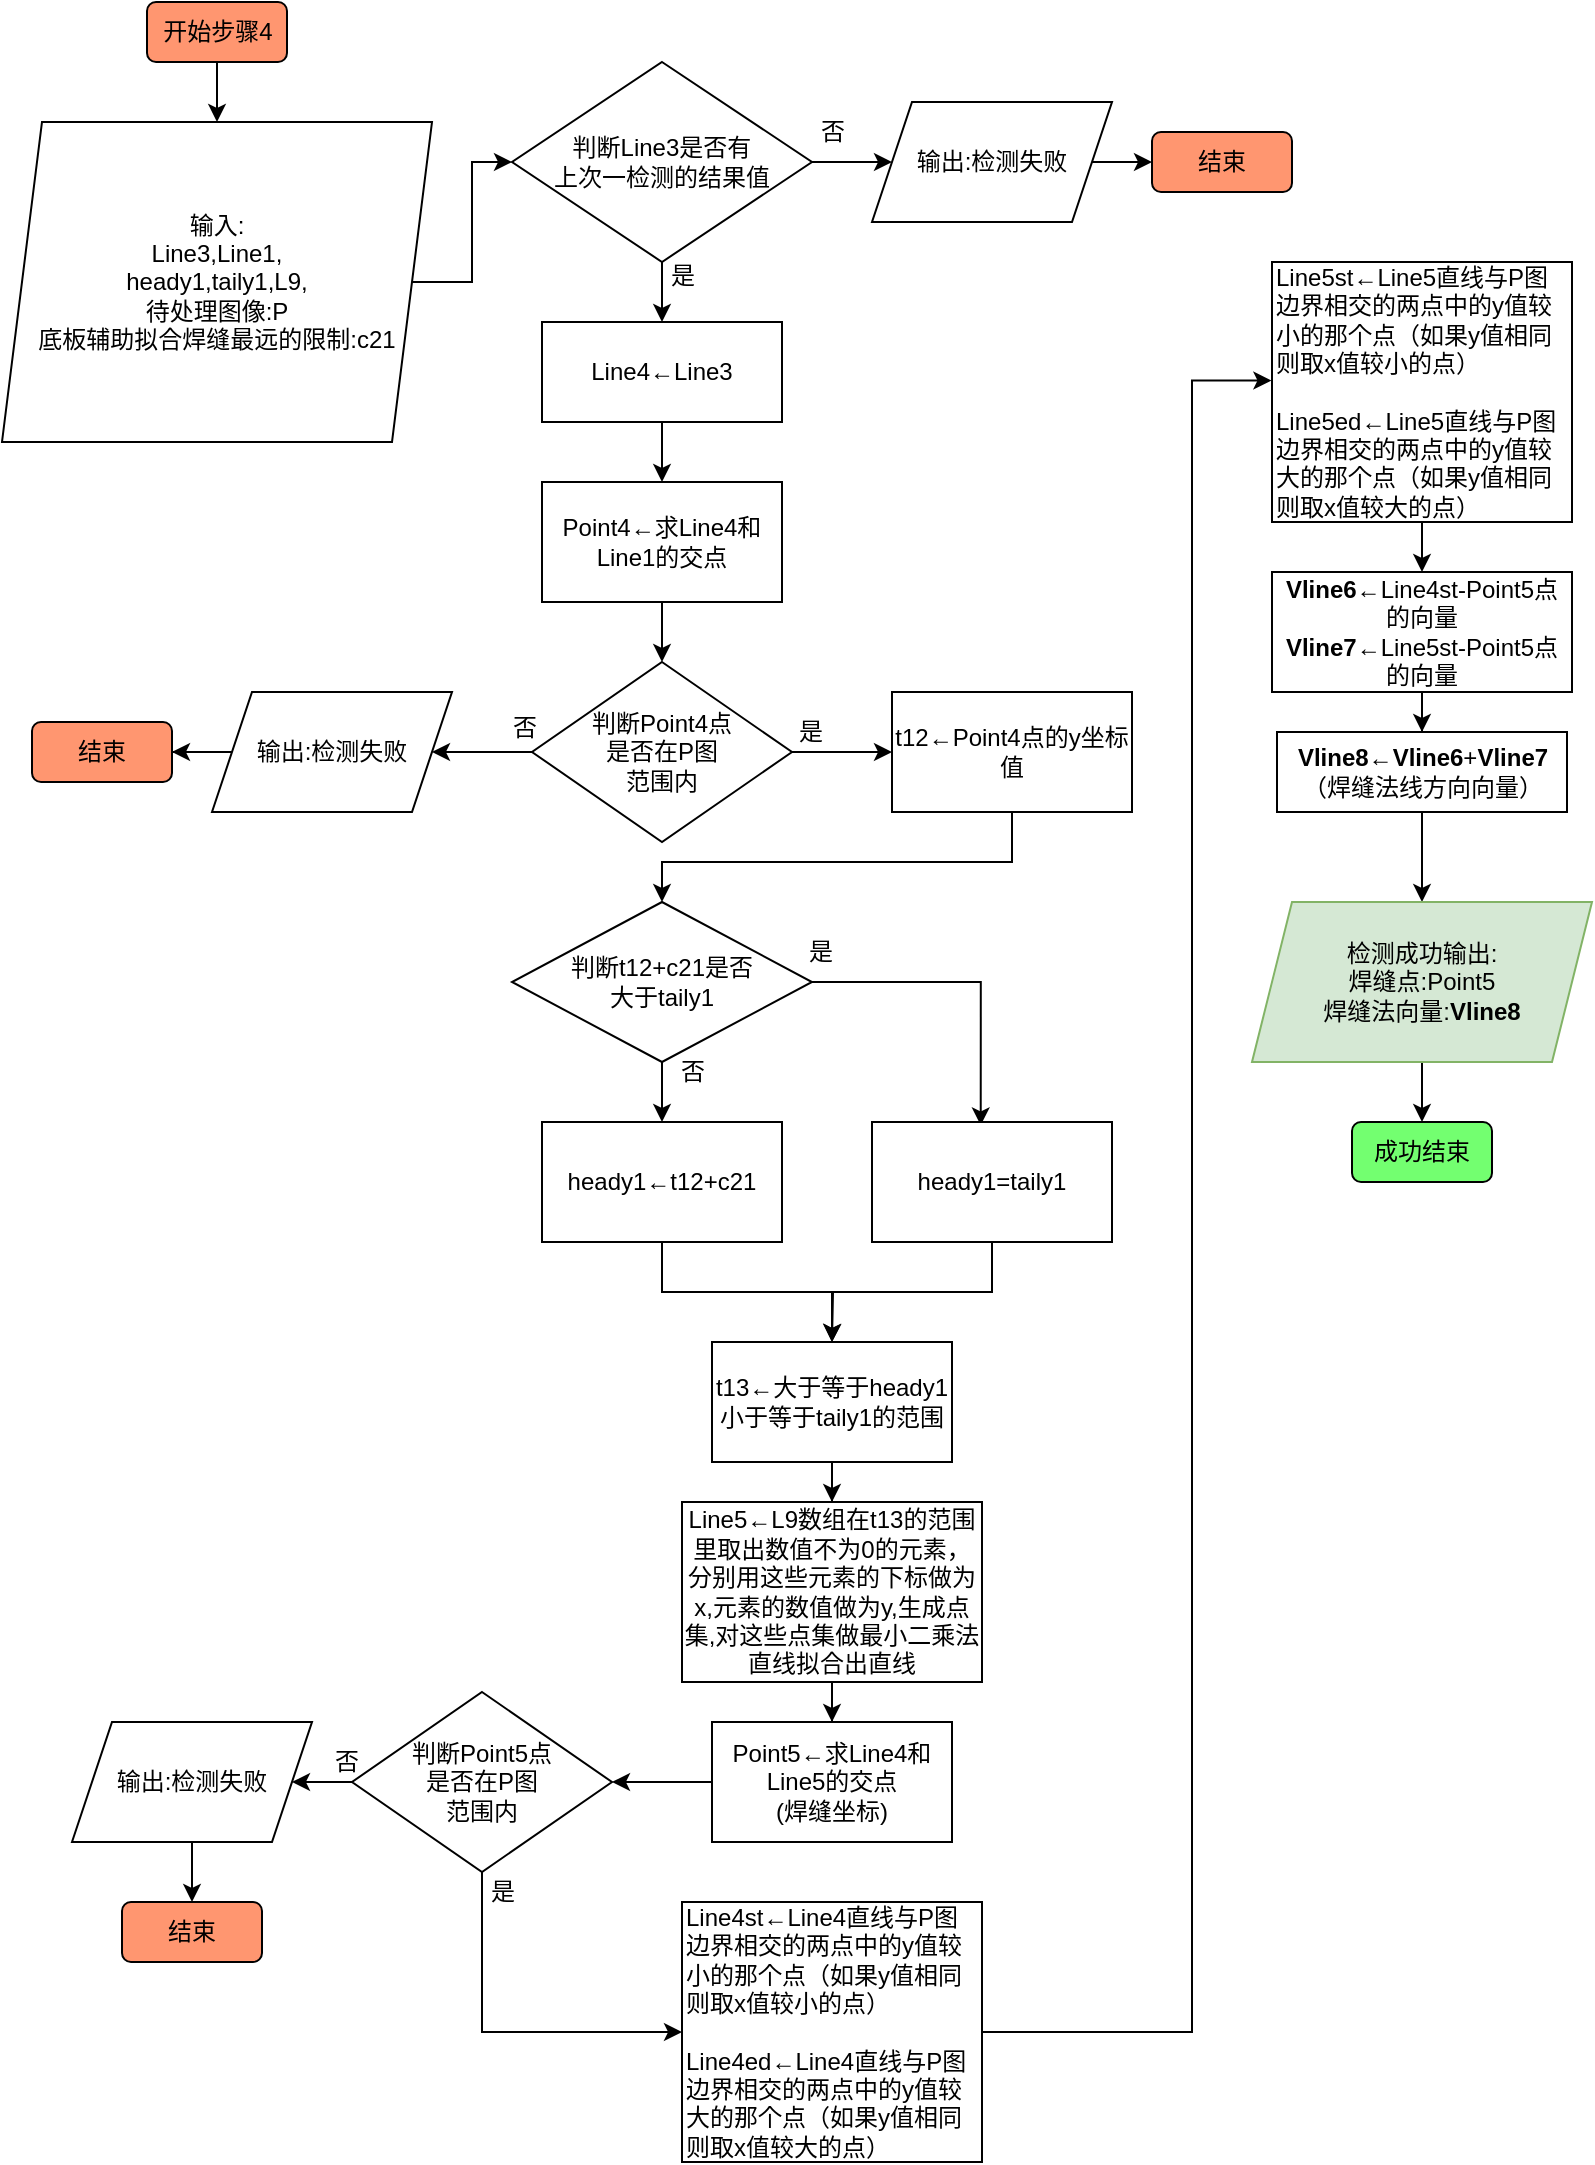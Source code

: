 <mxfile version="20.8.13" type="github">
  <diagram name="第 1 页" id="ky6sXhOoMXjFPSxuL51x">
    <mxGraphModel dx="875" dy="484" grid="1" gridSize="10" guides="1" tooltips="1" connect="1" arrows="1" fold="1" page="1" pageScale="1" pageWidth="827" pageHeight="1169" math="0" shadow="0">
      <root>
        <mxCell id="0" />
        <mxCell id="1" parent="0" />
        <mxCell id="N_SWokO5YmBbSC5TEUTF-3" value="" style="edgeStyle=orthogonalEdgeStyle;rounded=0;orthogonalLoop=1;jettySize=auto;html=1;" edge="1" parent="1" source="N_SWokO5YmBbSC5TEUTF-1" target="N_SWokO5YmBbSC5TEUTF-2">
          <mxGeometry relative="1" as="geometry" />
        </mxCell>
        <mxCell id="N_SWokO5YmBbSC5TEUTF-1" value="开始步骤4" style="rounded=1;whiteSpace=wrap;html=1;fillColor=#FF9670;" vertex="1" parent="1">
          <mxGeometry x="77.5" y="10" width="70" height="30" as="geometry" />
        </mxCell>
        <mxCell id="N_SWokO5YmBbSC5TEUTF-5" style="edgeStyle=orthogonalEdgeStyle;rounded=0;orthogonalLoop=1;jettySize=auto;html=1;entryX=0;entryY=0.5;entryDx=0;entryDy=0;" edge="1" parent="1" source="N_SWokO5YmBbSC5TEUTF-2" target="N_SWokO5YmBbSC5TEUTF-4">
          <mxGeometry relative="1" as="geometry" />
        </mxCell>
        <mxCell id="N_SWokO5YmBbSC5TEUTF-2" value="输入:&lt;br&gt;Line3,Line1,&lt;br&gt;heady1,taily1,L9,&lt;br&gt;待处理图像:P&lt;br&gt;底板辅助拟合焊缝最远的限制:c21" style="shape=parallelogram;perimeter=parallelogramPerimeter;whiteSpace=wrap;html=1;fixedSize=1;" vertex="1" parent="1">
          <mxGeometry x="5" y="70" width="215" height="160" as="geometry" />
        </mxCell>
        <mxCell id="N_SWokO5YmBbSC5TEUTF-7" value="" style="edgeStyle=orthogonalEdgeStyle;rounded=0;orthogonalLoop=1;jettySize=auto;html=1;" edge="1" parent="1" source="N_SWokO5YmBbSC5TEUTF-4" target="N_SWokO5YmBbSC5TEUTF-6">
          <mxGeometry relative="1" as="geometry" />
        </mxCell>
        <mxCell id="N_SWokO5YmBbSC5TEUTF-10" style="edgeStyle=orthogonalEdgeStyle;rounded=0;orthogonalLoop=1;jettySize=auto;html=1;exitX=1;exitY=0.5;exitDx=0;exitDy=0;" edge="1" parent="1" source="N_SWokO5YmBbSC5TEUTF-4" target="N_SWokO5YmBbSC5TEUTF-9">
          <mxGeometry relative="1" as="geometry" />
        </mxCell>
        <mxCell id="N_SWokO5YmBbSC5TEUTF-4" value="判断Line3是否有&lt;br&gt;上次一检测的结果值" style="rhombus;whiteSpace=wrap;html=1;" vertex="1" parent="1">
          <mxGeometry x="260" y="40" width="150" height="100" as="geometry" />
        </mxCell>
        <mxCell id="N_SWokO5YmBbSC5TEUTF-16" style="edgeStyle=orthogonalEdgeStyle;rounded=0;orthogonalLoop=1;jettySize=auto;html=1;exitX=0.5;exitY=1;exitDx=0;exitDy=0;entryX=0.5;entryY=0;entryDx=0;entryDy=0;" edge="1" parent="1" source="N_SWokO5YmBbSC5TEUTF-6" target="N_SWokO5YmBbSC5TEUTF-14">
          <mxGeometry relative="1" as="geometry" />
        </mxCell>
        <mxCell id="N_SWokO5YmBbSC5TEUTF-6" value="Line4←Line3" style="rounded=0;whiteSpace=wrap;html=1;" vertex="1" parent="1">
          <mxGeometry x="275" y="170" width="120" height="50" as="geometry" />
        </mxCell>
        <mxCell id="N_SWokO5YmBbSC5TEUTF-8" value="是" style="text;html=1;align=center;verticalAlign=middle;resizable=0;points=[];autosize=1;strokeColor=none;fillColor=none;" vertex="1" parent="1">
          <mxGeometry x="325" y="132" width="40" height="30" as="geometry" />
        </mxCell>
        <mxCell id="N_SWokO5YmBbSC5TEUTF-13" style="edgeStyle=orthogonalEdgeStyle;rounded=0;orthogonalLoop=1;jettySize=auto;html=1;exitX=1;exitY=0.5;exitDx=0;exitDy=0;entryX=0;entryY=0.5;entryDx=0;entryDy=0;" edge="1" parent="1" source="N_SWokO5YmBbSC5TEUTF-9" target="N_SWokO5YmBbSC5TEUTF-12">
          <mxGeometry relative="1" as="geometry" />
        </mxCell>
        <mxCell id="N_SWokO5YmBbSC5TEUTF-9" value="输出:检测失败" style="shape=parallelogram;perimeter=parallelogramPerimeter;whiteSpace=wrap;html=1;fixedSize=1;" vertex="1" parent="1">
          <mxGeometry x="440" y="60" width="120" height="60" as="geometry" />
        </mxCell>
        <mxCell id="N_SWokO5YmBbSC5TEUTF-11" value="否" style="text;html=1;align=center;verticalAlign=middle;resizable=0;points=[];autosize=1;strokeColor=none;fillColor=none;" vertex="1" parent="1">
          <mxGeometry x="400" y="60" width="40" height="30" as="geometry" />
        </mxCell>
        <mxCell id="N_SWokO5YmBbSC5TEUTF-12" value="结束" style="rounded=1;whiteSpace=wrap;html=1;fillColor=#FF9670;" vertex="1" parent="1">
          <mxGeometry x="580" y="75" width="70" height="30" as="geometry" />
        </mxCell>
        <mxCell id="N_SWokO5YmBbSC5TEUTF-19" value="" style="edgeStyle=orthogonalEdgeStyle;rounded=0;orthogonalLoop=1;jettySize=auto;html=1;" edge="1" parent="1" source="N_SWokO5YmBbSC5TEUTF-14" target="N_SWokO5YmBbSC5TEUTF-18">
          <mxGeometry relative="1" as="geometry" />
        </mxCell>
        <mxCell id="N_SWokO5YmBbSC5TEUTF-14" value="Point4←求Line4和Line1的交点" style="rounded=0;whiteSpace=wrap;html=1;" vertex="1" parent="1">
          <mxGeometry x="275" y="250" width="120" height="60" as="geometry" />
        </mxCell>
        <mxCell id="N_SWokO5YmBbSC5TEUTF-21" value="" style="edgeStyle=orthogonalEdgeStyle;rounded=0;orthogonalLoop=1;jettySize=auto;html=1;" edge="1" parent="1" source="N_SWokO5YmBbSC5TEUTF-18" target="N_SWokO5YmBbSC5TEUTF-20">
          <mxGeometry relative="1" as="geometry" />
        </mxCell>
        <mxCell id="N_SWokO5YmBbSC5TEUTF-45" value="" style="edgeStyle=orthogonalEdgeStyle;rounded=0;orthogonalLoop=1;jettySize=auto;html=1;" edge="1" parent="1" source="N_SWokO5YmBbSC5TEUTF-18" target="N_SWokO5YmBbSC5TEUTF-44">
          <mxGeometry relative="1" as="geometry" />
        </mxCell>
        <mxCell id="N_SWokO5YmBbSC5TEUTF-18" value="判断Point4点&lt;br&gt;是否在P图&lt;br&gt;范围内" style="rhombus;whiteSpace=wrap;html=1;" vertex="1" parent="1">
          <mxGeometry x="270" y="340" width="130" height="90" as="geometry" />
        </mxCell>
        <mxCell id="N_SWokO5YmBbSC5TEUTF-24" value="" style="edgeStyle=orthogonalEdgeStyle;rounded=0;orthogonalLoop=1;jettySize=auto;html=1;" edge="1" parent="1" source="N_SWokO5YmBbSC5TEUTF-20" target="N_SWokO5YmBbSC5TEUTF-23">
          <mxGeometry relative="1" as="geometry" />
        </mxCell>
        <mxCell id="N_SWokO5YmBbSC5TEUTF-20" value="输出:检测失败" style="shape=parallelogram;perimeter=parallelogramPerimeter;whiteSpace=wrap;html=1;fixedSize=1;" vertex="1" parent="1">
          <mxGeometry x="110" y="355" width="120" height="60" as="geometry" />
        </mxCell>
        <mxCell id="N_SWokO5YmBbSC5TEUTF-22" value="否" style="text;html=1;align=center;verticalAlign=middle;resizable=0;points=[];autosize=1;strokeColor=none;fillColor=none;" vertex="1" parent="1">
          <mxGeometry x="246" y="358" width="40" height="30" as="geometry" />
        </mxCell>
        <mxCell id="N_SWokO5YmBbSC5TEUTF-23" value="结束" style="rounded=1;whiteSpace=wrap;html=1;fillColor=#FF9670;" vertex="1" parent="1">
          <mxGeometry x="20" y="370" width="70" height="30" as="geometry" />
        </mxCell>
        <mxCell id="N_SWokO5YmBbSC5TEUTF-31" value="" style="edgeStyle=orthogonalEdgeStyle;rounded=0;orthogonalLoop=1;jettySize=auto;html=1;" edge="1" parent="1" source="N_SWokO5YmBbSC5TEUTF-28" target="N_SWokO5YmBbSC5TEUTF-30">
          <mxGeometry relative="1" as="geometry" />
        </mxCell>
        <mxCell id="N_SWokO5YmBbSC5TEUTF-34" style="edgeStyle=orthogonalEdgeStyle;rounded=0;orthogonalLoop=1;jettySize=auto;html=1;exitX=1;exitY=0.5;exitDx=0;exitDy=0;entryX=0.453;entryY=0.028;entryDx=0;entryDy=0;entryPerimeter=0;" edge="1" parent="1" source="N_SWokO5YmBbSC5TEUTF-28" target="N_SWokO5YmBbSC5TEUTF-33">
          <mxGeometry relative="1" as="geometry" />
        </mxCell>
        <mxCell id="N_SWokO5YmBbSC5TEUTF-28" value="判断t12+c21是否&lt;br&gt;大于taily1" style="rhombus;whiteSpace=wrap;html=1;" vertex="1" parent="1">
          <mxGeometry x="260" y="460" width="150" height="80" as="geometry" />
        </mxCell>
        <mxCell id="N_SWokO5YmBbSC5TEUTF-37" style="edgeStyle=orthogonalEdgeStyle;rounded=0;orthogonalLoop=1;jettySize=auto;html=1;exitX=0.5;exitY=1;exitDx=0;exitDy=0;entryX=0.5;entryY=0;entryDx=0;entryDy=0;" edge="1" parent="1" source="N_SWokO5YmBbSC5TEUTF-30" target="N_SWokO5YmBbSC5TEUTF-36">
          <mxGeometry relative="1" as="geometry" />
        </mxCell>
        <mxCell id="N_SWokO5YmBbSC5TEUTF-30" value="heady1←t12+c21" style="rounded=0;whiteSpace=wrap;html=1;" vertex="1" parent="1">
          <mxGeometry x="275" y="570" width="120" height="60" as="geometry" />
        </mxCell>
        <mxCell id="N_SWokO5YmBbSC5TEUTF-32" value="否" style="text;html=1;align=center;verticalAlign=middle;resizable=0;points=[];autosize=1;strokeColor=none;fillColor=none;" vertex="1" parent="1">
          <mxGeometry x="330" y="530" width="40" height="30" as="geometry" />
        </mxCell>
        <mxCell id="N_SWokO5YmBbSC5TEUTF-38" style="edgeStyle=orthogonalEdgeStyle;rounded=0;orthogonalLoop=1;jettySize=auto;html=1;exitX=0.5;exitY=1;exitDx=0;exitDy=0;" edge="1" parent="1" source="N_SWokO5YmBbSC5TEUTF-33">
          <mxGeometry relative="1" as="geometry">
            <mxPoint x="420" y="680" as="targetPoint" />
          </mxGeometry>
        </mxCell>
        <mxCell id="N_SWokO5YmBbSC5TEUTF-33" value="heady1=taily1" style="rounded=0;whiteSpace=wrap;html=1;" vertex="1" parent="1">
          <mxGeometry x="440" y="570" width="120" height="60" as="geometry" />
        </mxCell>
        <mxCell id="N_SWokO5YmBbSC5TEUTF-35" value="是" style="text;html=1;align=center;verticalAlign=middle;resizable=0;points=[];autosize=1;strokeColor=none;fillColor=none;" vertex="1" parent="1">
          <mxGeometry x="394" y="470" width="40" height="30" as="geometry" />
        </mxCell>
        <mxCell id="N_SWokO5YmBbSC5TEUTF-41" value="" style="edgeStyle=orthogonalEdgeStyle;rounded=0;orthogonalLoop=1;jettySize=auto;html=1;" edge="1" parent="1" source="N_SWokO5YmBbSC5TEUTF-36" target="N_SWokO5YmBbSC5TEUTF-39">
          <mxGeometry relative="1" as="geometry" />
        </mxCell>
        <mxCell id="N_SWokO5YmBbSC5TEUTF-36" value="t13←大于等于heady1小于等于taily1的范围" style="rounded=0;whiteSpace=wrap;html=1;" vertex="1" parent="1">
          <mxGeometry x="360" y="680" width="120" height="60" as="geometry" />
        </mxCell>
        <mxCell id="N_SWokO5YmBbSC5TEUTF-43" value="" style="edgeStyle=orthogonalEdgeStyle;rounded=0;orthogonalLoop=1;jettySize=auto;html=1;" edge="1" parent="1" source="N_SWokO5YmBbSC5TEUTF-39" target="N_SWokO5YmBbSC5TEUTF-42">
          <mxGeometry relative="1" as="geometry" />
        </mxCell>
        <mxCell id="N_SWokO5YmBbSC5TEUTF-39" value="Line5←L9数组在t13的范围里取出数值不为0的元素，分别用这些元素的下标做为x,元素的数值做为y,生成点集,对这些点集做最小二乘法直线拟合出直线" style="rounded=0;whiteSpace=wrap;html=1;" vertex="1" parent="1">
          <mxGeometry x="345" y="760" width="150" height="90" as="geometry" />
        </mxCell>
        <mxCell id="N_SWokO5YmBbSC5TEUTF-59" value="" style="edgeStyle=orthogonalEdgeStyle;rounded=0;orthogonalLoop=1;jettySize=auto;html=1;" edge="1" parent="1" source="N_SWokO5YmBbSC5TEUTF-42" target="N_SWokO5YmBbSC5TEUTF-58">
          <mxGeometry relative="1" as="geometry" />
        </mxCell>
        <mxCell id="N_SWokO5YmBbSC5TEUTF-42" value="Point5←求Line4和Line5的交点&lt;br&gt;(焊缝坐标)" style="rounded=0;whiteSpace=wrap;html=1;" vertex="1" parent="1">
          <mxGeometry x="360" y="870" width="120" height="60" as="geometry" />
        </mxCell>
        <mxCell id="N_SWokO5YmBbSC5TEUTF-47" style="edgeStyle=orthogonalEdgeStyle;rounded=0;orthogonalLoop=1;jettySize=auto;html=1;entryX=0.5;entryY=0;entryDx=0;entryDy=0;" edge="1" parent="1" source="N_SWokO5YmBbSC5TEUTF-44" target="N_SWokO5YmBbSC5TEUTF-28">
          <mxGeometry relative="1" as="geometry">
            <Array as="points">
              <mxPoint x="510" y="440" />
              <mxPoint x="335" y="440" />
            </Array>
          </mxGeometry>
        </mxCell>
        <mxCell id="N_SWokO5YmBbSC5TEUTF-44" value="t12←Point4点的y坐标值" style="rounded=0;whiteSpace=wrap;html=1;" vertex="1" parent="1">
          <mxGeometry x="450" y="355" width="120" height="60" as="geometry" />
        </mxCell>
        <mxCell id="N_SWokO5YmBbSC5TEUTF-46" value="是" style="text;html=1;align=center;verticalAlign=middle;resizable=0;points=[];autosize=1;strokeColor=none;fillColor=none;" vertex="1" parent="1">
          <mxGeometry x="389" y="360" width="40" height="30" as="geometry" />
        </mxCell>
        <mxCell id="N_SWokO5YmBbSC5TEUTF-55" value="" style="edgeStyle=orthogonalEdgeStyle;rounded=0;orthogonalLoop=1;jettySize=auto;html=1;" edge="1" parent="1" source="N_SWokO5YmBbSC5TEUTF-48" target="N_SWokO5YmBbSC5TEUTF-54">
          <mxGeometry relative="1" as="geometry" />
        </mxCell>
        <mxCell id="N_SWokO5YmBbSC5TEUTF-48" value="&lt;b&gt;Vline6←&lt;/b&gt;Line4st-Point5点的向量&lt;br&gt;&lt;b&gt;Vline7&lt;/b&gt;←Line5st-Point5点的向量" style="rounded=0;whiteSpace=wrap;html=1;" vertex="1" parent="1">
          <mxGeometry x="640" y="295" width="150" height="60" as="geometry" />
        </mxCell>
        <mxCell id="N_SWokO5YmBbSC5TEUTF-52" style="edgeStyle=orthogonalEdgeStyle;rounded=0;orthogonalLoop=1;jettySize=auto;html=1;exitX=1;exitY=0.5;exitDx=0;exitDy=0;entryX=-0.002;entryY=0.456;entryDx=0;entryDy=0;entryPerimeter=0;" edge="1" parent="1" source="N_SWokO5YmBbSC5TEUTF-49" target="N_SWokO5YmBbSC5TEUTF-51">
          <mxGeometry relative="1" as="geometry">
            <Array as="points">
              <mxPoint x="600" y="1025" />
              <mxPoint x="600" y="199" />
            </Array>
          </mxGeometry>
        </mxCell>
        <mxCell id="N_SWokO5YmBbSC5TEUTF-49" value="Line4st←Line4直线与P图边界相交的两点中的y值较小的那个点（如果y值相同则取x值较小的点）&lt;br&gt;&lt;br&gt;Line4ed←Line4直线与P图边界相交的两点中的y值较大的那个点（如果y值相同则取x值较大的点）" style="rounded=0;whiteSpace=wrap;html=1;align=left;" vertex="1" parent="1">
          <mxGeometry x="345" y="960" width="150" height="130" as="geometry" />
        </mxCell>
        <mxCell id="N_SWokO5YmBbSC5TEUTF-53" value="" style="edgeStyle=orthogonalEdgeStyle;rounded=0;orthogonalLoop=1;jettySize=auto;html=1;" edge="1" parent="1" source="N_SWokO5YmBbSC5TEUTF-51" target="N_SWokO5YmBbSC5TEUTF-48">
          <mxGeometry relative="1" as="geometry" />
        </mxCell>
        <mxCell id="N_SWokO5YmBbSC5TEUTF-51" value="Line5st←Line5直线与P图边界相交的两点中的y值较小的那个点（如果y值相同则取x值较小的点）&lt;br&gt;&lt;br&gt;Line5ed←Line5直线与P图边界相交的两点中的y值较大的那个点（如果y值相同则取x值较大的点）" style="rounded=0;whiteSpace=wrap;html=1;align=left;" vertex="1" parent="1">
          <mxGeometry x="640" y="140" width="150" height="130" as="geometry" />
        </mxCell>
        <mxCell id="N_SWokO5YmBbSC5TEUTF-69" value="" style="edgeStyle=orthogonalEdgeStyle;rounded=0;orthogonalLoop=1;jettySize=auto;html=1;" edge="1" parent="1" source="N_SWokO5YmBbSC5TEUTF-54" target="N_SWokO5YmBbSC5TEUTF-67">
          <mxGeometry relative="1" as="geometry" />
        </mxCell>
        <mxCell id="N_SWokO5YmBbSC5TEUTF-54" value="&lt;b&gt;Vline8←&lt;/b&gt;&lt;b style=&quot;border-color: var(--border-color);&quot;&gt;Vline6&lt;/b&gt;&lt;span style=&quot;border-color: var(--border-color);&quot;&gt;+&lt;/span&gt;&lt;span style=&quot;border-color: var(--border-color);&quot;&gt;&lt;b&gt;Vline7&lt;/b&gt;&lt;br&gt;（焊缝法线方向向量）&lt;br&gt;&lt;/span&gt;" style="rounded=0;whiteSpace=wrap;html=1;" vertex="1" parent="1">
          <mxGeometry x="642.5" y="375" width="145" height="40" as="geometry" />
        </mxCell>
        <mxCell id="N_SWokO5YmBbSC5TEUTF-60" style="edgeStyle=orthogonalEdgeStyle;rounded=0;orthogonalLoop=1;jettySize=auto;html=1;exitX=0.5;exitY=1;exitDx=0;exitDy=0;entryX=0;entryY=0.5;entryDx=0;entryDy=0;" edge="1" parent="1" source="N_SWokO5YmBbSC5TEUTF-58" target="N_SWokO5YmBbSC5TEUTF-49">
          <mxGeometry relative="1" as="geometry" />
        </mxCell>
        <mxCell id="N_SWokO5YmBbSC5TEUTF-63" value="" style="edgeStyle=orthogonalEdgeStyle;rounded=0;orthogonalLoop=1;jettySize=auto;html=1;" edge="1" parent="1" source="N_SWokO5YmBbSC5TEUTF-58" target="N_SWokO5YmBbSC5TEUTF-62">
          <mxGeometry relative="1" as="geometry" />
        </mxCell>
        <mxCell id="N_SWokO5YmBbSC5TEUTF-58" value="判断Point5点&lt;br&gt;是否在P图&lt;br&gt;范围内" style="rhombus;whiteSpace=wrap;html=1;" vertex="1" parent="1">
          <mxGeometry x="180" y="855" width="130" height="90" as="geometry" />
        </mxCell>
        <mxCell id="N_SWokO5YmBbSC5TEUTF-61" value="是" style="text;html=1;align=center;verticalAlign=middle;resizable=0;points=[];autosize=1;strokeColor=none;fillColor=none;" vertex="1" parent="1">
          <mxGeometry x="235" y="940" width="40" height="30" as="geometry" />
        </mxCell>
        <mxCell id="N_SWokO5YmBbSC5TEUTF-66" value="" style="edgeStyle=orthogonalEdgeStyle;rounded=0;orthogonalLoop=1;jettySize=auto;html=1;" edge="1" parent="1" source="N_SWokO5YmBbSC5TEUTF-62" target="N_SWokO5YmBbSC5TEUTF-65">
          <mxGeometry relative="1" as="geometry" />
        </mxCell>
        <mxCell id="N_SWokO5YmBbSC5TEUTF-62" value="输出:检测失败" style="shape=parallelogram;perimeter=parallelogramPerimeter;whiteSpace=wrap;html=1;fixedSize=1;" vertex="1" parent="1">
          <mxGeometry x="40" y="870" width="120" height="60" as="geometry" />
        </mxCell>
        <mxCell id="N_SWokO5YmBbSC5TEUTF-64" value="否" style="text;html=1;align=center;verticalAlign=middle;resizable=0;points=[];autosize=1;strokeColor=none;fillColor=none;" vertex="1" parent="1">
          <mxGeometry x="157" y="875" width="40" height="30" as="geometry" />
        </mxCell>
        <mxCell id="N_SWokO5YmBbSC5TEUTF-65" value="结束" style="rounded=1;whiteSpace=wrap;html=1;fillColor=#FF9670;" vertex="1" parent="1">
          <mxGeometry x="65" y="960" width="70" height="30" as="geometry" />
        </mxCell>
        <mxCell id="N_SWokO5YmBbSC5TEUTF-70" value="" style="edgeStyle=orthogonalEdgeStyle;rounded=0;orthogonalLoop=1;jettySize=auto;html=1;" edge="1" parent="1" source="N_SWokO5YmBbSC5TEUTF-67" target="N_SWokO5YmBbSC5TEUTF-68">
          <mxGeometry relative="1" as="geometry" />
        </mxCell>
        <mxCell id="N_SWokO5YmBbSC5TEUTF-67" value="检测成功输出:&lt;br&gt;焊缝点:Point5&lt;br&gt;焊缝法向量:&lt;b style=&quot;border-color: var(--border-color);&quot;&gt;Vline8&lt;/b&gt;" style="shape=parallelogram;perimeter=parallelogramPerimeter;whiteSpace=wrap;html=1;fixedSize=1;fillColor=#d5e8d4;strokeColor=#82b366;" vertex="1" parent="1">
          <mxGeometry x="630" y="460" width="170" height="80" as="geometry" />
        </mxCell>
        <mxCell id="N_SWokO5YmBbSC5TEUTF-68" value="成功结束" style="rounded=1;whiteSpace=wrap;html=1;fillColor=#73ff70;" vertex="1" parent="1">
          <mxGeometry x="680" y="570" width="70" height="30" as="geometry" />
        </mxCell>
      </root>
    </mxGraphModel>
  </diagram>
</mxfile>
